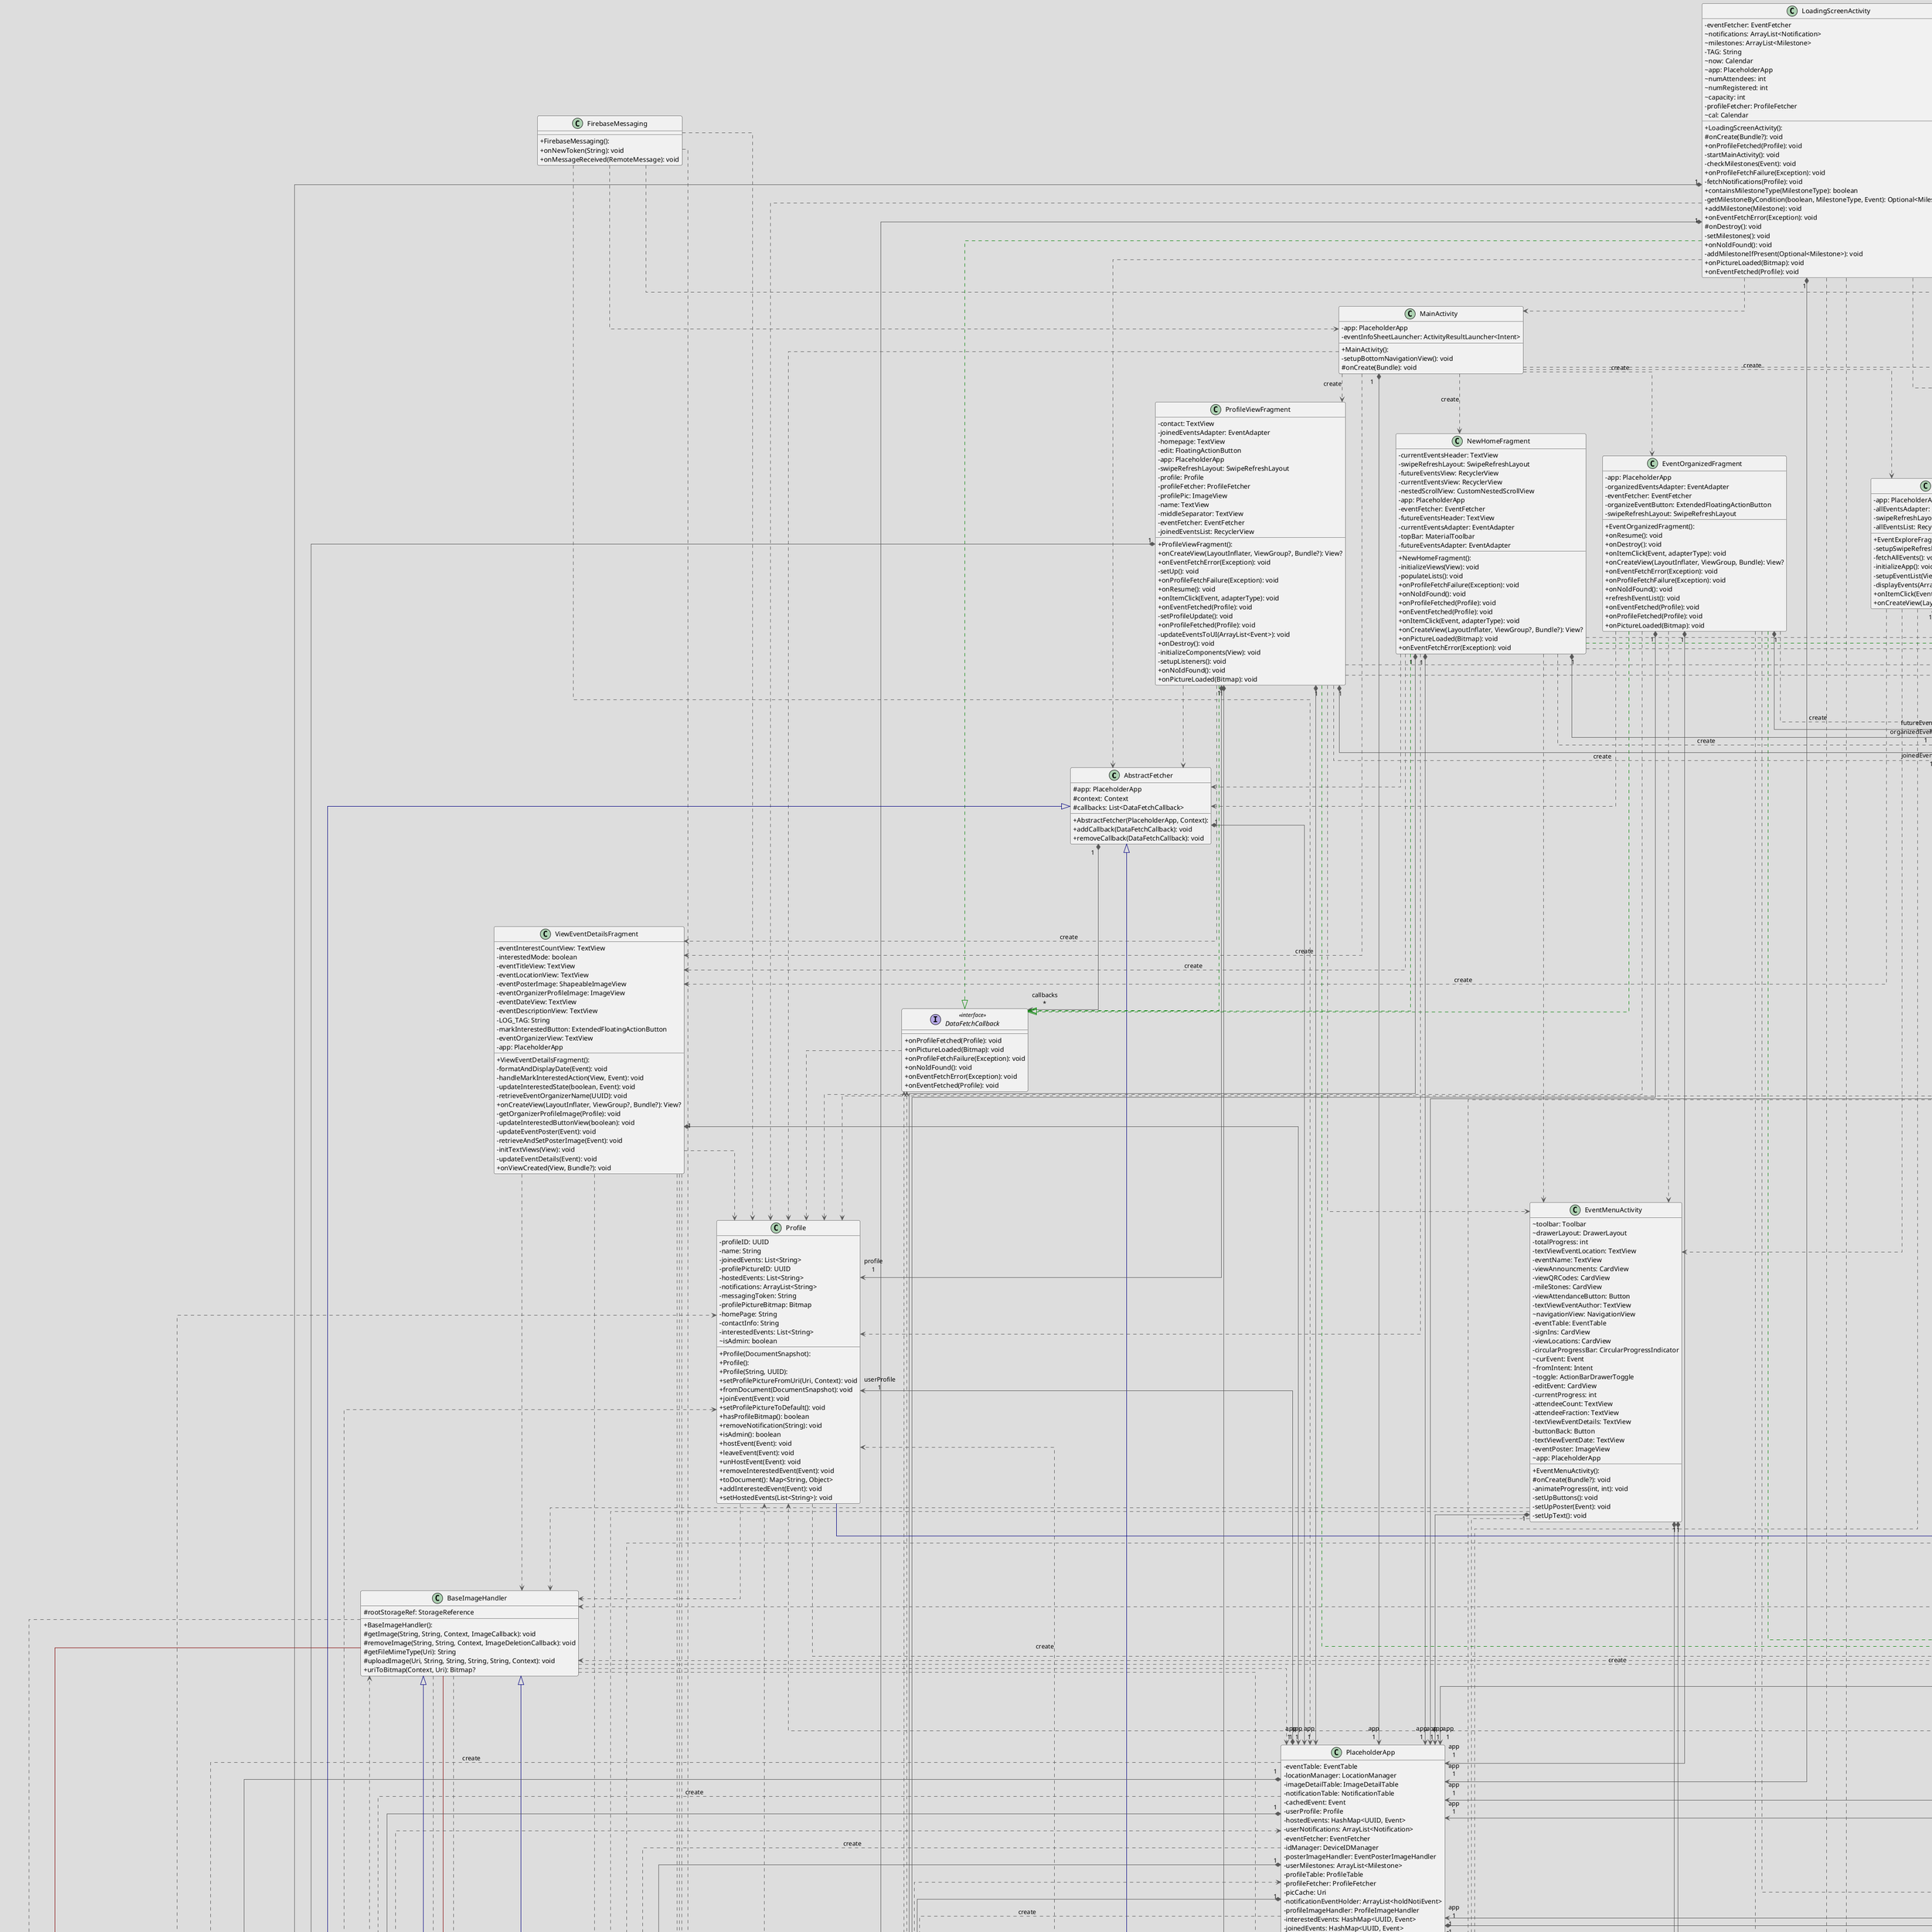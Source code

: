 @startuml

!theme toy
top to bottom direction
skinparam linetype ortho
skinparam classAttributeIconSize 0

class AbstractFetcher {
  + AbstractFetcher(PlaceholderApp, Context): 
  # app: PlaceholderApp
  # context: Context
  # callbacks: List<DataFetchCallback>
  + addCallback(DataFetchCallback): void
  + removeCallback(DataFetchCallback): void
}
class BaseImageHandler {
  + BaseImageHandler(): 
  # rootStorageRef: StorageReference
  # getImage(String, String, Context, ImageCallback): void
  # removeImage(String, String, Context, ImageDeletionCallback): void
  # getFileMimeType(Uri): String
  # uploadImage(Uri, String, String, String, String, Context): void
  + uriToBitmap(Context, Uri): Bitmap?
}
enum Collections << enumeration >> {
  - Collections(String, String): 
  + EVENTS: 
  + NOTIFICATIONS: 
  + PROFILES: 
  + IMAGEDETAILS: 
  - id: String
  - path: String
  + getId(): String
  + values(): Collections[]
  + valueOf(String): Collections
  + getPath(): String
}
interface DataFetchCallback << interface >> {
  + onProfileFetched(Profile): void
  + onPictureLoaded(Bitmap): void
  + onProfileFetchFailure(Exception): void
  + onNoIdFound(): void
  + onEventFetchError(Exception): void
  + onEventFetched(Profile): void
}
class DatabaseManager {
  - DatabaseManager(): 
  - instance: DatabaseManager
  ~ storage: FirebaseStorage
  + db: FirebaseFirestore
  + getInstance(): DatabaseManager
  + getDb(): FirebaseFirestore
  + getStorage(): FirebaseStorage
}
class DeviceIDManager {
  + DeviceIDManager(Context): 
  - DEV_ID_KEY: String
  - SHARED_PREFS_FILE_NAME: String
  - context: Context
  + deviceHasIDStored(): boolean
  + deleteDeviceID(): void
  + getDeviceID(): UUID
}
interface DocumentCallback<T> << interface >> {
  + onFailure(Exception): void
  + onSuccess(T): void
}
class DocumentSerializable {
  + DocumentSerializable(): 
  + toDocument(): Map<String, Object>
  + fromDocument(DocumentSnapshot): void
}
class Event {
  + Event(UUID): 
  + Event(DocumentSnapshot): 
  + Event(): 
  + Event(String, String, int): 
  - maxAttendees: int
  - registeredUsers: ArrayList<String>
  - eventID: UUID
  - eventDate: Calendar
  - attendees: HashMap<String, HashMap<String, Double>>
  ~ notifications: ArrayList<String>
  - eventCreator: UUID
  - eventInfo: String
  - checkInQR: String
  - eventPosterID: UUID
  - eventName: String
  - attendeesNum: Long
  - eventLocation: String
  - registeredUsersNum: Long
  - eventPosterBitmap: Bitmap
  - infoQRCode: String
  + reachMaxCapacity(): boolean
  + getMap(): HashMap<String, HashMap<String, Double>>
  + fromDocument(DocumentSnapshot): void
  + userUnsignup(Profile): void
  + equals(Object): boolean
  + removeAttendee(Profile): void
  + checkIn(Profile, Double, Double): void
  + addNotification(String): void
  + toDocument(): Map<String, Object>
  - getStringValueFromDocument(DocumentSnapshot, String): String
  + removeNotification(String): void
  + userSignup(Profile): void
  + hasEventPosterBitmap(): boolean
  + hashCode(): int
  + userHasSignedUp(Profile): boolean
}
class EventAdapter {
  + EventAdapter(Context, ArrayList<Event>, adapterType, boolean): 
  + EventAdapter(Context, ArrayList<Event>, adapterType): 
  - listener: OnItemClickListener
  - context: Context
  - eventList: ArrayList<Event>
  - horizontalLayout: boolean
  - DATE_FORMAT: SimpleDateFormat
  - type: adapterType
  + setListener(OnItemClickListener): void
  + addEvents(ArrayList<Event>): void
  + removeEvents(ArrayList<Event>): void
  + getItemCount(): int
  + removeEvent(Event): void
  + deleteAllEvents(): void
  + onBindViewHolder(EventCardViewHolder, int): void
  + onCreateViewHolder(ViewGroup, int): EventCardViewHolder
  + setEvents(ArrayList<Event>): void
  + addOrUpdateEvents(ArrayList<Event>): void
}
class EventCardViewHolder {
  + EventCardViewHolder(View): 
  ~ posterView: ShapeableImageView
  ~ app: PlaceholderApp
  ~ eventDate: TextView
  ~ eventLocation: TextView
  ~ eventName: TextView
  ~ cardView: CardView
  + bindView(int): void
  + handlePosterLoad(Event): void
  + handleOnClick(Event): void
  + bindBasicViews(Event): void
}
class EventExploreFragment {
  + EventExploreFragment(): 
  - app: PlaceholderApp
  - allEventsAdapter: EventAdapter
  - swipeRefreshLayout: SwipeRefreshLayout
  - allEventsList: RecyclerView
  - setupSwipeRefreshLayout(View): void
  - fetchAllEvents(): void
  - initializeApp(): void
  - setupEventList(View): void
  - displayEvents(ArrayList<Event>): void
  + onItemClick(Event, adapterType): void
  + onCreateView(LayoutInflater, ViewGroup, Bundle): View?
}
class EventFetcher {
  + EventFetcher(PlaceholderApp, Context): 
  - fetchEventData(Profile, List<String>, EventType, AtomicInteger): void
  + fetchAllEvents(Profile): void
  + fetchEventType(Profile, EventType): void
  - fetchEventsOfType(Profile, List<String>, EventType, AtomicInteger): void
}
class EventMenuActivity {
  + EventMenuActivity(): 
  ~ toolbar: Toolbar
  ~ drawerLayout: DrawerLayout
  - totalProgress: int
  - textViewEventLocation: TextView
  - eventName: TextView
  - viewAnnouncments: CardView
  - viewQRCodes: CardView
  - mileStones: CardView
  - viewAttendanceButton: Button
  - textViewEventAuthor: TextView
  ~ navigationView: NavigationView
  - eventTable: EventTable
  - signIns: CardView
  - viewLocations: CardView
  - circularProgressBar: CircularProgressIndicator
  ~ curEvent: Event
  ~ fromIntent: Intent
  ~ toggle: ActionBarDrawerToggle
  - editEvent: CardView
  - currentProgress: int
  - attendeeCount: TextView
  - attendeeFraction: TextView
  - textViewEventDetails: TextView
  - buttonBack: Button
  - textViewEventDate: TextView
  - eventPoster: ImageView
  ~ app: PlaceholderApp
  # onCreate(Bundle?): void
  - animateProgress(int, int): void
  - setUpButtons(): void
  - setUpPoster(Event): void
  - setUpText(): void
}
class EventOrganizedFragment {
  + EventOrganizedFragment(): 
  - app: PlaceholderApp
  - organizedEventsAdapter: EventAdapter
  - eventFetcher: EventFetcher
  - organizeEventButton: ExtendedFloatingActionButton
  - swipeRefreshLayout: SwipeRefreshLayout
  + onResume(): void
  + onDestroy(): void
  + onItemClick(Event, adapterType): void
  + onCreateView(LayoutInflater, ViewGroup, Bundle): View?
  + onEventFetchError(Exception): void
  + onProfileFetchFailure(Exception): void
  + onNoIdFound(): void
  + refreshEventList(): void
  + onEventFetched(Profile): void
  + onProfileFetched(Profile): void
  + onPictureLoaded(Bitmap): void
}
class EventPosterImageHandler {
  + EventPosterImageHandler(): 
  + uploadPoster(Uri, Event, Context): void
  + getPosterPicture(Event, Context, ImageCallback): void
  + removeEventPoster(Event, Context, ImageDeletionCallback): void
}
class EventTable {
  + EventTable(): 
  - COLLECTION: Collections
  + fetchAllDocuments(DocumentCallback<ArrayList<Event>>): void
  + getCollectionReference(): CollectionReference
  # documentFromSnapshot(DocumentSnapshot): Event
}
enum EventType << enumeration >> {
  + EventType(): 
  + HOSTED_EVENTS: 
  + INTERESTED_EVENTS: 
  + JOINED_EVENTS: 
  + valueOf(String): EventType
  + values(): EventType[]
}
class FirebaseMessaging {
  + FirebaseMessaging(): 
  + onNewToken(String): void
  + onMessageReceived(RemoteMessage): void
}
class HostedEventCardViewHolder {
  + HostedEventCardViewHolder(View): 
  ~ interested_number: TextView
  ~ attended_number: TextView
  + bindView(int): void
}
class HttpNotificationHandler {
  + HttpNotificationHandler(): 
  + sendNotificationToUser(Notification, String, httpHandlercallback): void
  + sendNotificationTopicToServer(Notification, httpHandlercallback): void
}
interface ImageCallback << interface >> {
  + onImageLoaded(Bitmap): void
  + onError(Exception): void
}
interface ImageDeletionCallback << interface >> {
  + onImageDeleted(): void
  + onError(Exception): void
}
class ImageDetailTable {
  + ImageDetailTable(): 
  - PATHTODETAILS: String
  - COLLECTION: Collections
  - HIGHESTIDNAME: String
  + getCollectionReference(): CollectionReference
  + deleteImage(ImageDetails, DocumentCallback): void
  # documentFromSnapshot(DocumentSnapshot): ImageDetails
}
class ImageDetails {
  + ImageDetails(): 
  + ImageDetails(DocumentSnapshot): 
  + ImageDetails(Uri, String): 
  - ImagePath: String
  - uploadTime: Calendar
  - objectID: String
  - imageUri: Uri
  - id: String
  - metadata: ArrayList<String>
  + fromDocument(DocumentSnapshot): void
  + toDocument(): Map<String, Object>
  + addMetadata(String): void
}
enum ImageType << enumeration >> {
  + ImageType(): 
  + POSTER: 
  + PROFILE: 
  + values(): ImageType[]
  + valueOf(String): ImageType
}
class JoinedEventCardViewHolder {
  + JoinedEventCardViewHolder(View): 
  ~ interested_number: TextView
  ~ attending_number: TextView
  ~ attendedIcon: ImageView
  ~ interestedIcon: ImageView
  + bindView(int): void
}
class LoadingScreenActivity {
  + LoadingScreenActivity(): 
  - eventFetcher: EventFetcher
  ~ notifications: ArrayList<Notification>
  ~ milestones: ArrayList<Milestone>
  - TAG: String
  ~ now: Calendar
  ~ app: PlaceholderApp
  ~ numAttendees: int
  ~ numRegistered: int
  ~ capacity: int
  - profileFetcher: ProfileFetcher
  ~ cal: Calendar
  # onCreate(Bundle?): void
  + onProfileFetched(Profile): void
  - startMainActivity(): void
  - checkMilestones(Event): void
  + onProfileFetchFailure(Exception): void
  - fetchNotifications(Profile): void
  + containsMilestoneType(MilestoneType): boolean
  - getMilestoneByCondition(boolean, MilestoneType, Event): Optional<Milestone>
  + addMilestone(Milestone): void
  + onEventFetchError(Exception): void
  # onDestroy(): void
  - setMilestones(): void
  + onNoIdFound(): void
  - addMilestoneIfPresent(Optional<Milestone>): void
  + onPictureLoaded(Bitmap): void
  + onEventFetched(Profile): void
}
class MainActivity {
  + MainActivity(): 
  - app: PlaceholderApp
  - eventInfoSheetLauncher: ActivityResultLauncher<Intent>
  - setupBottomNavigationView(): void
  # onCreate(Bundle): void
}
class Milestone {
  + Milestone(UUID, UUID, MilestoneType, String): 
  - expectedDate: Calendar
  - mType: MilestoneType
  - app: PlaceholderApp
  - eventName: String
  + getMType(): MilestoneType
  + setMType(MilestoneType): void
  - generateMessage(MilestoneType, String): String
}
enum MilestoneType << enumeration >> {
  + MilestoneType(): 
  + FULLCAPACITY: 
  + EVENTSTART: 
  + HALFWAY: 
  + FIRSTATTENDEE: 
  + FIRSTSIGNUP: 
  + EVENTEND: 
  + values(): MilestoneType[]
  + valueOf(String): MilestoneType
}
class NewHomeFragment {
  + NewHomeFragment(): 
  - currentEventsHeader: TextView
  - swipeRefreshLayout: SwipeRefreshLayout
  - futureEventsView: RecyclerView
  - currentEventsView: RecyclerView
  - nestedScrollView: CustomNestedScrollView
  - app: PlaceholderApp
  - eventFetcher: EventFetcher
  - futureEventsHeader: TextView
  - currentEventsAdapter: EventAdapter
  - topBar: MaterialToolbar
  - futureEventsAdapter: EventAdapter
  - initializeViews(View): void
  - populateLists(): void
  + onProfileFetchFailure(Exception): void
  + onNoIdFound(): void
  + onProfileFetched(Profile): void
  + onEventFetched(Profile): void
  + onItemClick(Event, adapterType): void
  + onCreateView(LayoutInflater, ViewGroup?, Bundle?): View?
  + onPictureLoaded(Bitmap): void
  + onEventFetchError(Exception): void
}
class Notification {
  + Notification(String, UUID, UUID): 
  + Notification(DocumentSnapshot): 
  + Notification(Map<String, String>): 
  + Notification(Notification): 
  - notificationID: UUID
  - timeCreated: Calendar
  - creatorID: UUID
  - fromEventID: UUID
  - isPinned: boolean
  - isRead: boolean
  - isPush: boolean
  - message: String
  + fromDocument(DocumentSnapshot): void
  + toDocument(): Map<String, Object>
  + isPinned(): Boolean
  + isPush(): boolean
  + getMessage(): String
  + isRead(): boolean
}
class NotificationTable {
  + NotificationTable(): 
  - COLLECTION: Collections
  # documentFromSnapshot(DocumentSnapshot): Notification
}
interface OnItemClickListener << interface >> {
  + onItemClick(Event, adapterType): void
}
class PlaceholderApp {
  + PlaceholderApp(): 
  - eventTable: EventTable
  - locationManager: LocationManager
  - imageDetailTable: ImageDetailTable
  - notificationTable: NotificationTable
  - cachedEvent: Event
  - userProfile: Profile
  - hostedEvents: HashMap<UUID, Event>
  - userNotifications: ArrayList<Notification>
  - eventFetcher: EventFetcher
  - idManager: DeviceIDManager
  - posterImageHandler: EventPosterImageHandler
  - userMilestones: ArrayList<Milestone>
  - profileTable: ProfileTable
  - profileFetcher: ProfileFetcher
  - picCache: Uri
  - notificationEventHolder: ArrayList<holdNotiEvent>
  - profileImageHandler: ProfileImageHandler
  - interestedEvents: HashMap<UUID, Event>
  - joinedEvents: HashMap<UUID, Event>
  + refreshNotifications(appCallback): void
  + getCachedEvent(): Event
  + onCreate(): void
  + setCachedEvent(Event): void
  + currentProfileExists(): boolean
  + addMilestone(Milestone): void
}
class Profile {
  + Profile(DocumentSnapshot): 
  + Profile(): 
  + Profile(String, UUID): 
  - profileID: UUID
  - name: String
  - joinedEvents: List<String>
  - profilePictureID: UUID
  - hostedEvents: List<String>
  - notifications: ArrayList<String>
  - messagingToken: String
  - profilePictureBitmap: Bitmap
  - homePage: String
  - contactInfo: String
  - interestedEvents: List<String>
  ~ isAdmin: boolean
  + setProfilePictureFromUri(Uri, Context): void
  + fromDocument(DocumentSnapshot): void
  + joinEvent(Event): void
  + setProfilePictureToDefault(): void
  + hasProfileBitmap(): boolean
  + removeNotification(String): void
  + isAdmin(): boolean
  + hostEvent(Event): void
  + leaveEvent(Event): void
  + unHostEvent(Event): void
  + removeInterestedEvent(Event): void
  + toDocument(): Map<String, Object>
  + addInterestedEvent(Event): void
  + setHostedEvents(List<String>): void
}
class ProfileFetcher {
  + ProfileFetcher(PlaceholderApp, Context): 
  + fetchProfileIfDeviceIdExists(): void
  + fetchProfile(UUID): void
  + fetchProfileImage(Profile): void
}
class ProfileImageHandler {
  + ProfileImageHandler(): 
  + getProfilePicture(Profile, Context, ImageCallback): void
  + removeProfilePic(Profile, Context, ImageDeletionCallback): void
  + uploadProfilePicture(Uri, Profile, Context): void
}
class ProfileTable {
  + ProfileTable(): 
  + COLLECTION: Collections
  # documentFromSnapshot(DocumentSnapshot): Profile
  + getCollectionReference(): CollectionReference
}
class ProfileViewFragment {
  + ProfileViewFragment(): 
  - contact: TextView
  - joinedEventsAdapter: EventAdapter
  - homepage: TextView
  - edit: FloatingActionButton
  - app: PlaceholderApp
  - swipeRefreshLayout: SwipeRefreshLayout
  - profile: Profile
  - profileFetcher: ProfileFetcher
  - profilePic: ImageView
  - name: TextView
  - middleSeparator: TextView
  - eventFetcher: EventFetcher
  - joinedEventsList: RecyclerView
  + onCreateView(LayoutInflater, ViewGroup?, Bundle?): View?
  + onEventFetchError(Exception): void
  - setUp(): void
  + onProfileFetchFailure(Exception): void
  + onResume(): void
  + onItemClick(Event, adapterType): void
  + onEventFetched(Profile): void
  - setProfileUpdate(): void
  + onProfileFetched(Profile): void
  - updateEventsToUI(ArrayList<Event>): void
  + onDestroy(): void
  - initializeComponents(View): void
  - setupListeners(): void
  + onNoIdFound(): void
  + onPictureLoaded(Bitmap): void
}
class PushNotificationManager {
  + PushNotificationManager(): 
  + fbm: FirebaseMessaging
  - instance: PushNotificationManager
}
class QRCode {
  + QRCode(Event, String): 
  - eventID: UUID
  - type: QRCodeType
  - bitmap: Bitmap
  - rawText: String
}
class QRCodeManager {
  + QRCodeManager(): 
  + generateQRCode(Event, String): QRCode
  + getEventID(String): UUID
  + checkQRcodeType(String): QRCodeType
}
class QRCodeScannerActivity {
  + QRCodeScannerActivity(): 
  - app: PlaceholderApp
  + QR_SCANNER_ID_KEY: String
  + QRSCANNER_ACTIVITY_EVENTINFO: String
  ~ mCodeScanner: CodeScanner
  + QRSCANNER_ACTIVITY_CHECKIN: String
  ~ requestPermissionLauncher: ActivityResultLauncher<String>
  ~ dialogBool: boolean
  - handleQRCodeType(QRCodeType, Event): void
  ~ dialogStatus(): boolean
  - setupDecodeCallback(): void
  ~ initializePermissionLauncher(): void
  ~ showPermissionDeniedDialog(): void
  ~ checkCurrentPermission(): boolean
  - handleQRCodeScan(String): void
  # onCreate(Bundle): void
}
enum QRCodeType << enumeration >> {
  + QRCodeType(): 
  + ERROR: 
  + INFO: 
  + CHECK_IN: 
  + valueOf(String): QRCodeType
  + values(): QRCodeType[]
}
class Table<T> {
  + Table(Collections): 
  # collectionReference: CollectionReference
  ~ COLLECTION: Collections
  + fetchDocument(String, DocumentCallback<T>): void
  + updateDocument(T, String, DocumentCallback<T>): void
  + pushDocument(T, String, DocumentCallback<T>): void
  + deleteDocument(String, DocumentCallback): void
  # documentFromSnapshot(DocumentSnapshot): T
  + fetchMultipleDocuments(ArrayList<String>, DocumentCallback<ArrayList<T>>): void
  + pushMultipleDocuments(ArrayList<T>, ArrayList<String>, DocumentCallback<ArrayList<T>>): void
}
class UserNotificationAdapter {
  + UserNotificationAdapter(Context, ArrayList<holdNotiEvent>): 
  - itemExpanded: Map<Integer, Boolean>
  - notiEvents: ArrayList<holdNotiEvent>
  - app: PlaceholderApp
  - context: Context
  + getItemCount(): int
  + onCreateViewHolder(ViewGroup, int): UserNotificationHolder
  + updateList(UserNotificationCallback): void
  + onBindViewHolder(UserNotificationHolder, int): void
}
interface UserNotificationCallback << interface >> {
  + onError(Exception): void
  + onFinish(): void
}
class UserNotificationHolder {
  + UserNotificationHolder(View): 
  ~ eventName: TextView
  ~ notificationMessage: TextView
  ~ notificationTime: TextView
  ~ card: CardView
  + bindView(int): void
}
class ViewEventDetailsFragment {
  + ViewEventDetailsFragment(): 
  - eventInterestCountView: TextView
  - interestedMode: boolean
  - eventTitleView: TextView
  - eventLocationView: TextView
  - eventPosterImage: ShapeableImageView
  - eventOrganizerProfileImage: ImageView
  - eventDateView: TextView
  - eventDescriptionView: TextView
  - LOG_TAG: String
  - markInterestedButton: ExtendedFloatingActionButton
  - eventOrganizerView: TextView
  - app: PlaceholderApp
  - formatAndDisplayDate(Event): void
  - handleMarkInterestedAction(View, Event): void
  - updateInterestedState(boolean, Event): void
  - retrieveEventOrganizerName(UUID): void
  + onCreateView(LayoutInflater, ViewGroup?, Bundle?): View?
  - getOrganizerProfileImage(Profile): void
  - updateInterestedButtonView(boolean): void
  - updateEventPoster(Event): void
  - retrieveAndSetPosterImage(Event): void
  - initTextViews(View): void
  - updateEventDetails(Event): void
  + onViewCreated(View, Bundle?): void
}
enum adapterType << enumeration >> {
  + adapterType(): 
  + HOSTED: 
  + ATTENDING: 
  + values(): adapterType[]
  + valueOf(String): adapterType
}
interface appCallback << interface >> {
  + onFailure(): void
  + onSuccess(): void
}
interface httpHandlercallback << interface >> {
  + onError(Exception): void
  + onSuccess(): void
}

AbstractFetcher           "1" *-[#595959,plain]-> "callbacks\n*" DataFetchCallback         
AbstractFetcher           "1" *-[#595959,plain]-> "app\n1" PlaceholderApp            
BaseImageHandler           -[#595959,dashed]->  DatabaseManager           
BaseImageHandler           -[#595959,dashed]->  ImageCallback             
BaseImageHandler           -[#595959,dashed]->  ImageDeletionCallback     
BaseImageHandler           -[#595959,dashed]->  ImageDetails              : "«create»"
BaseImageHandler           -[#595959,dashed]->  PlaceholderApp            
BaseImageHandler           -[#595959,dashed]->  Table                     
DataFetchCallback          -[#595959,dashed]->  Profile                   
DocumentCallback           +-[#820000,plain]-  Table                     
Event                      -[#595959,dashed]->  BaseImageHandler          
Event                      -[#000082,plain]-^  DocumentSerializable      
Event                      -[#595959,dashed]->  Profile                   
EventAdapter              "1" *-[#595959,plain]-> "eventList\n*" Event                     
EventAdapter               -[#595959,dashed]->  EventCardViewHolder       
EventAdapter               -[#595959,dashed]->  HostedEventCardViewHolder : "«create»"
EventAdapter               -[#595959,dashed]->  JoinedEventCardViewHolder : "«create»"
EventAdapter              "1" *-[#595959,plain]-> "listener\n1" OnItemClickListener       
EventAdapter              "1" *-[#595959,plain]-> "type\n1" adapterType               
EventCardViewHolder        -[#595959,dashed]->  BaseImageHandler          
EventCardViewHolder        -[#595959,dashed]->  Event                     
EventCardViewHolder        +-[#820000,plain]-  EventAdapter              
EventCardViewHolder        -[#595959,dashed]->  EventPosterImageHandler   
EventCardViewHolder        -[#595959,dashed]->  OnItemClickListener       
EventCardViewHolder       "1" *-[#595959,plain]-> "app\n1" PlaceholderApp            
EventExploreFragment       -[#595959,dashed]->  Event                     
EventExploreFragment      "1" *-[#595959,plain]-> "allEventsAdapter\n1" EventAdapter              
EventExploreFragment       -[#595959,dashed]->  EventAdapter              : "«create»"
EventExploreFragment       -[#595959,dashed]->  EventMenuActivity         
EventExploreFragment       -[#595959,dashed]->  EventTable                
EventExploreFragment       -[#008200,dashed]-^  OnItemClickListener       
EventExploreFragment      "1" *-[#595959,plain]-> "app\n1" PlaceholderApp            
EventExploreFragment       -[#595959,dashed]->  Table                     
EventExploreFragment       -[#595959,dashed]->  ViewEventDetailsFragment  : "«create»"
EventExploreFragment       -[#595959,dashed]->  adapterType               
EventFetcher               -[#000082,plain]-^  AbstractFetcher           
EventFetcher               -[#595959,dashed]->  DataFetchCallback         
EventFetcher               -[#595959,dashed]->  Event                     
EventFetcher               -[#595959,dashed]->  EventType                 
EventFetcher               -[#595959,dashed]->  PlaceholderApp            
EventFetcher               -[#595959,dashed]->  Profile                   
EventFetcher               -[#595959,dashed]->  Table                     
EventMenuActivity          -[#595959,dashed]->  BaseImageHandler          
EventMenuActivity         "1" *-[#595959,plain]-> "curEvent\n1" Event                     
EventMenuActivity          -[#595959,dashed]->  EventPosterImageHandler   
EventMenuActivity         "1" *-[#595959,plain]-> "eventTable\n1" EventTable                
EventMenuActivity         "1" *-[#595959,plain]-> "app\n1" PlaceholderApp            
EventMenuActivity          -[#595959,dashed]->  Table                     
EventOrganizedFragment     -[#595959,dashed]->  AbstractFetcher           
EventOrganizedFragment     -[#008200,dashed]-^  DataFetchCallback         
EventOrganizedFragment     -[#595959,dashed]->  Event                     
EventOrganizedFragment     -[#595959,dashed]->  EventAdapter              : "«create»"
EventOrganizedFragment    "1" *-[#595959,plain]-> "organizedEventsAdapter\n1" EventAdapter              
EventOrganizedFragment    "1" *-[#595959,plain]-> "eventFetcher\n1" EventFetcher              
EventOrganizedFragment     -[#595959,dashed]->  EventMenuActivity         
EventOrganizedFragment     -[#008200,dashed]-^  OnItemClickListener       
EventOrganizedFragment    "1" *-[#595959,plain]-> "app\n1" PlaceholderApp            
EventOrganizedFragment     -[#595959,dashed]->  Profile                   
EventOrganizedFragment     -[#595959,dashed]->  adapterType               
EventPosterImageHandler    -[#000082,plain]-^  BaseImageHandler          
EventPosterImageHandler    -[#595959,dashed]->  DatabaseManager           
EventPosterImageHandler    -[#595959,dashed]->  Event                     
EventPosterImageHandler    -[#595959,dashed]->  ImageCallback             
EventPosterImageHandler    -[#595959,dashed]->  ImageDeletionCallback     
EventTable                "1" *-[#595959,plain]-> "COLLECTION\n1" Collections               
EventTable                 -[#595959,dashed]->  DocumentCallback          
EventTable                 -[#595959,dashed]->  Event                     : "«create»"
EventTable                 -[#000082,plain]-^  Table                     
EventType                  +-[#820000,plain]-  EventFetcher              
FirebaseMessaging          -[#595959,dashed]->  MainActivity              
FirebaseMessaging          -[#595959,dashed]->  Notification              : "«create»"
FirebaseMessaging          -[#595959,dashed]->  PlaceholderApp            
FirebaseMessaging          -[#595959,dashed]->  Profile                   
FirebaseMessaging          -[#595959,dashed]->  Table                     
HostedEventCardViewHolder  -[#595959,dashed]->  Event                     
HostedEventCardViewHolder  +-[#820000,plain]-  EventAdapter              
HostedEventCardViewHolder  -[#000082,plain]-^  EventCardViewHolder       
HttpNotificationHandler    -[#595959,dashed]->  Notification              
HttpNotificationHandler    -[#595959,dashed]->  httpHandlercallback       
ImageCallback              +-[#820000,plain]-  BaseImageHandler          
ImageDeletionCallback      +-[#820000,plain]-  BaseImageHandler          
ImageDetailTable          "1" *-[#595959,plain]-> "COLLECTION\n1" Collections               
ImageDetailTable           -[#595959,dashed]->  DatabaseManager           
ImageDetailTable           -[#595959,dashed]->  DocumentCallback          
ImageDetailTable           -[#595959,dashed]->  ImageDetails              : "«create»"
ImageDetailTable           -[#000082,plain]-^  Table                     
ImageDetails               -[#000082,plain]-^  DocumentSerializable      
JoinedEventCardViewHolder  -[#595959,dashed]->  Event                     
JoinedEventCardViewHolder  +-[#820000,plain]-  EventAdapter              
JoinedEventCardViewHolder  -[#000082,plain]-^  EventCardViewHolder       
LoadingScreenActivity      -[#595959,dashed]->  AbstractFetcher           
LoadingScreenActivity      -[#008200,dashed]-^  DataFetchCallback         
LoadingScreenActivity      -[#595959,dashed]->  Event                     
LoadingScreenActivity     "1" *-[#595959,plain]-> "eventFetcher\n1" EventFetcher              
LoadingScreenActivity      -[#595959,dashed]->  HttpNotificationHandler   
LoadingScreenActivity      -[#595959,dashed]->  MainActivity              
LoadingScreenActivity      -[#595959,dashed]->  Milestone                 : "«create»"
LoadingScreenActivity     "1" *-[#595959,plain]-> "milestones\n*" Milestone                 
LoadingScreenActivity      -[#595959,dashed]->  MilestoneType             
LoadingScreenActivity     "1" *-[#595959,plain]-> "notifications\n*" Notification              
LoadingScreenActivity     "1" *-[#595959,plain]-> "app\n1" PlaceholderApp            
LoadingScreenActivity      -[#595959,dashed]->  Profile                   
LoadingScreenActivity     "1" *-[#595959,plain]-> "profileFetcher\n1" ProfileFetcher            
LoadingScreenActivity      -[#595959,dashed]->  Table                     
MainActivity               -[#595959,dashed]->  EventExploreFragment      : "«create»"
MainActivity               -[#595959,dashed]->  EventOrganizedFragment    : "«create»"
MainActivity               -[#595959,dashed]->  NewHomeFragment           : "«create»"
MainActivity              "1" *-[#595959,plain]-> "app\n1" PlaceholderApp            
MainActivity               -[#595959,dashed]->  Profile                   
MainActivity               -[#595959,dashed]->  ProfileViewFragment       : "«create»"
MainActivity               -[#595959,dashed]->  QRCodeScannerActivity     
MainActivity               -[#595959,dashed]->  ViewEventDetailsFragment  : "«create»"
Milestone                 "1" *-[#595959,plain]-> "mType\n1" MilestoneType             
Milestone                  -[#000082,plain]-^  Notification              
Milestone                 "1" *-[#595959,plain]-> "app\n1" PlaceholderApp            
NewHomeFragment            -[#595959,dashed]->  AbstractFetcher           
NewHomeFragment            -[#008200,dashed]-^  DataFetchCallback         
NewHomeFragment            -[#595959,dashed]->  Event                     
NewHomeFragment           "1" *-[#595959,plain]-> "futureEventsAdapter\n1" EventAdapter              
NewHomeFragment            -[#595959,dashed]->  EventAdapter              : "«create»"
NewHomeFragment           "1" *-[#595959,plain]-> "eventFetcher\n1" EventFetcher              
NewHomeFragment            -[#595959,dashed]->  EventMenuActivity         
NewHomeFragment            -[#008200,dashed]-^  OnItemClickListener       
NewHomeFragment           "1" *-[#595959,plain]-> "app\n1" PlaceholderApp            
NewHomeFragment            -[#595959,dashed]->  Profile                   
NewHomeFragment            -[#595959,dashed]->  ViewEventDetailsFragment  : "«create»"
NewHomeFragment            -[#595959,dashed]->  adapterType               
Notification               -[#000082,plain]-^  DocumentSerializable      
NotificationTable         "1" *-[#595959,plain]-> "COLLECTION\n1" Collections               
NotificationTable          -[#595959,dashed]->  Notification              : "«create»"
NotificationTable          -[#000082,plain]-^  Table                     
OnItemClickListener        -[#595959,dashed]->  Event                     
OnItemClickListener        +-[#820000,plain]-  EventAdapter              
OnItemClickListener        -[#595959,dashed]->  adapterType               
PlaceholderApp             -[#595959,dashed]->  DeviceIDManager           : "«create»"
PlaceholderApp            "1" *-[#595959,plain]-> "idManager\n1" DeviceIDManager           
PlaceholderApp            "1" *-[#595959,plain]-> "joinedEvents\n*" Event                     
PlaceholderApp            "1" *-[#595959,plain]-> "eventFetcher\n1" EventFetcher              
PlaceholderApp             -[#595959,dashed]->  EventFetcher              : "«create»"
PlaceholderApp             -[#595959,dashed]->  EventPosterImageHandler   : "«create»"
PlaceholderApp            "1" *-[#595959,plain]-> "posterImageHandler\n1" EventPosterImageHandler   
PlaceholderApp            "1" *-[#595959,plain]-> "eventTable\n1" EventTable                
PlaceholderApp             -[#595959,dashed]->  EventTable                : "«create»"
PlaceholderApp             -[#595959,dashed]->  ImageDetailTable          : "«create»"
PlaceholderApp            "1" *-[#595959,plain]-> "imageDetailTable\n1" ImageDetailTable          
PlaceholderApp            "1" *-[#595959,plain]-> "userMilestones\n*" Milestone                 
PlaceholderApp            "1" *-[#595959,plain]-> "userNotifications\n*" Notification              
PlaceholderApp            "1" *-[#595959,plain]-> "notificationTable\n1" NotificationTable         
PlaceholderApp             -[#595959,dashed]->  NotificationTable         : "«create»"
PlaceholderApp            "1" *-[#595959,plain]-> "userProfile\n1" Profile                   
PlaceholderApp             -[#595959,dashed]->  ProfileFetcher            : "«create»"
PlaceholderApp            "1" *-[#595959,plain]-> "profileFetcher\n1" ProfileFetcher            
PlaceholderApp             -[#595959,dashed]->  ProfileImageHandler       : "«create»"
PlaceholderApp            "1" *-[#595959,plain]-> "profileImageHandler\n1" ProfileImageHandler       
PlaceholderApp             -[#595959,dashed]->  ProfileTable              : "«create»"
PlaceholderApp            "1" *-[#595959,plain]-> "profileTable\n1" ProfileTable              
PlaceholderApp             -[#595959,dashed]->  Table                     
PlaceholderApp             -[#595959,dashed]->  appCallback               
Profile                    -[#595959,dashed]->  BaseImageHandler          
Profile                    -[#000082,plain]-^  DocumentSerializable      
Profile                    -[#595959,dashed]->  Event                     
ProfileFetcher             -[#000082,plain]-^  AbstractFetcher           
ProfileFetcher             -[#595959,dashed]->  BaseImageHandler          
ProfileFetcher             -[#595959,dashed]->  DataFetchCallback         
ProfileFetcher             -[#595959,dashed]->  DeviceIDManager           
ProfileFetcher             -[#595959,dashed]->  PlaceholderApp            
ProfileFetcher             -[#595959,dashed]->  Profile                   
ProfileFetcher             -[#595959,dashed]->  ProfileImageHandler       
ProfileFetcher             -[#595959,dashed]->  Table                     
ProfileImageHandler        -[#000082,plain]-^  BaseImageHandler          
ProfileImageHandler        -[#595959,dashed]->  DatabaseManager           
ProfileImageHandler        -[#595959,dashed]->  ImageCallback             
ProfileImageHandler        -[#595959,dashed]->  ImageDeletionCallback     
ProfileImageHandler        -[#595959,dashed]->  Profile                   
ProfileTable              "1" *-[#595959,plain]-> "COLLECTION\n1" Collections               
ProfileTable               -[#595959,dashed]->  Profile                   : "«create»"
ProfileTable               -[#000082,plain]-^  Table                     
ProfileViewFragment        -[#595959,dashed]->  AbstractFetcher           
ProfileViewFragment        -[#008200,dashed]-^  DataFetchCallback         
ProfileViewFragment        -[#595959,dashed]->  Event                     
ProfileViewFragment       "1" *-[#595959,plain]-> "joinedEventsAdapter\n1" EventAdapter              
ProfileViewFragment        -[#595959,dashed]->  EventAdapter              : "«create»"
ProfileViewFragment       "1" *-[#595959,plain]-> "eventFetcher\n1" EventFetcher              
ProfileViewFragment        -[#595959,dashed]->  EventMenuActivity         
ProfileViewFragment        -[#008200,dashed]-^  OnItemClickListener       
ProfileViewFragment       "1" *-[#595959,plain]-> "app\n1" PlaceholderApp            
ProfileViewFragment       "1" *-[#595959,plain]-> "profile\n1" Profile                   
ProfileViewFragment       "1" *-[#595959,plain]-> "profileFetcher\n1" ProfileFetcher            
ProfileViewFragment        -[#595959,dashed]->  ViewEventDetailsFragment  : "«create»"
ProfileViewFragment        -[#595959,dashed]->  adapterType               
QRCode                     -[#595959,dashed]->  Event                     
QRCode                    "1" *-[#595959,plain]-> "type\n1" QRCodeType                
QRCodeManager              -[#595959,dashed]->  Event                     
QRCodeManager              -[#595959,dashed]->  QRCode                    : "«create»"
QRCodeManager              -[#595959,dashed]->  QRCodeType                
QRCodeScannerActivity      -[#595959,dashed]->  Event                     : "«create»"
QRCodeScannerActivity      -[#595959,dashed]->  EventTable                
QRCodeScannerActivity     "1" *-[#595959,plain]-> "app\n1" PlaceholderApp            
QRCodeScannerActivity      -[#595959,dashed]->  QRCodeManager             : "«create»"
QRCodeScannerActivity      -[#595959,dashed]->  QRCodeType                
Table                     "1" *-[#595959,plain]-> "COLLECTION\n1" Collections               
Table                      -[#595959,dashed]->  DatabaseManager           
Table                      -[#595959,dashed]->  DocumentCallback          
Table                      -[#595959,dashed]->  DocumentSerializable      
UserNotificationAdapter    -[#595959,dashed]->  Event                     
UserNotificationAdapter    -[#595959,dashed]->  Notification              
UserNotificationAdapter   "1" *-[#595959,plain]-> "app\n1" PlaceholderApp            
UserNotificationAdapter    -[#595959,dashed]->  Profile                   
UserNotificationAdapter    -[#595959,dashed]->  Table                     
UserNotificationAdapter    -[#595959,dashed]->  UserNotificationCallback  
UserNotificationAdapter    -[#595959,dashed]->  UserNotificationHolder    : "«create»"
UserNotificationCallback   +-[#820000,plain]-  UserNotificationAdapter   
UserNotificationHolder     -[#595959,dashed]->  Event                     
UserNotificationHolder     -[#595959,dashed]->  Notification              
UserNotificationHolder     +-[#820000,plain]-  UserNotificationAdapter   
ViewEventDetailsFragment   -[#595959,dashed]->  BaseImageHandler          
ViewEventDetailsFragment   -[#595959,dashed]->  Event                     
ViewEventDetailsFragment   -[#595959,dashed]->  EventPosterImageHandler   
ViewEventDetailsFragment  "1" *-[#595959,plain]-> "app\n1" PlaceholderApp            
ViewEventDetailsFragment   -[#595959,dashed]->  Profile                   
ViewEventDetailsFragment   -[#595959,dashed]->  ProfileImageHandler       
ViewEventDetailsFragment   -[#595959,dashed]->  Table                     
adapterType                +-[#820000,plain]-  EventAdapter              
appCallback                +-[#820000,plain]-  PlaceholderApp            
httpHandlercallback        +-[#820000,plain]-  HttpNotificationHandler   
@enduml
